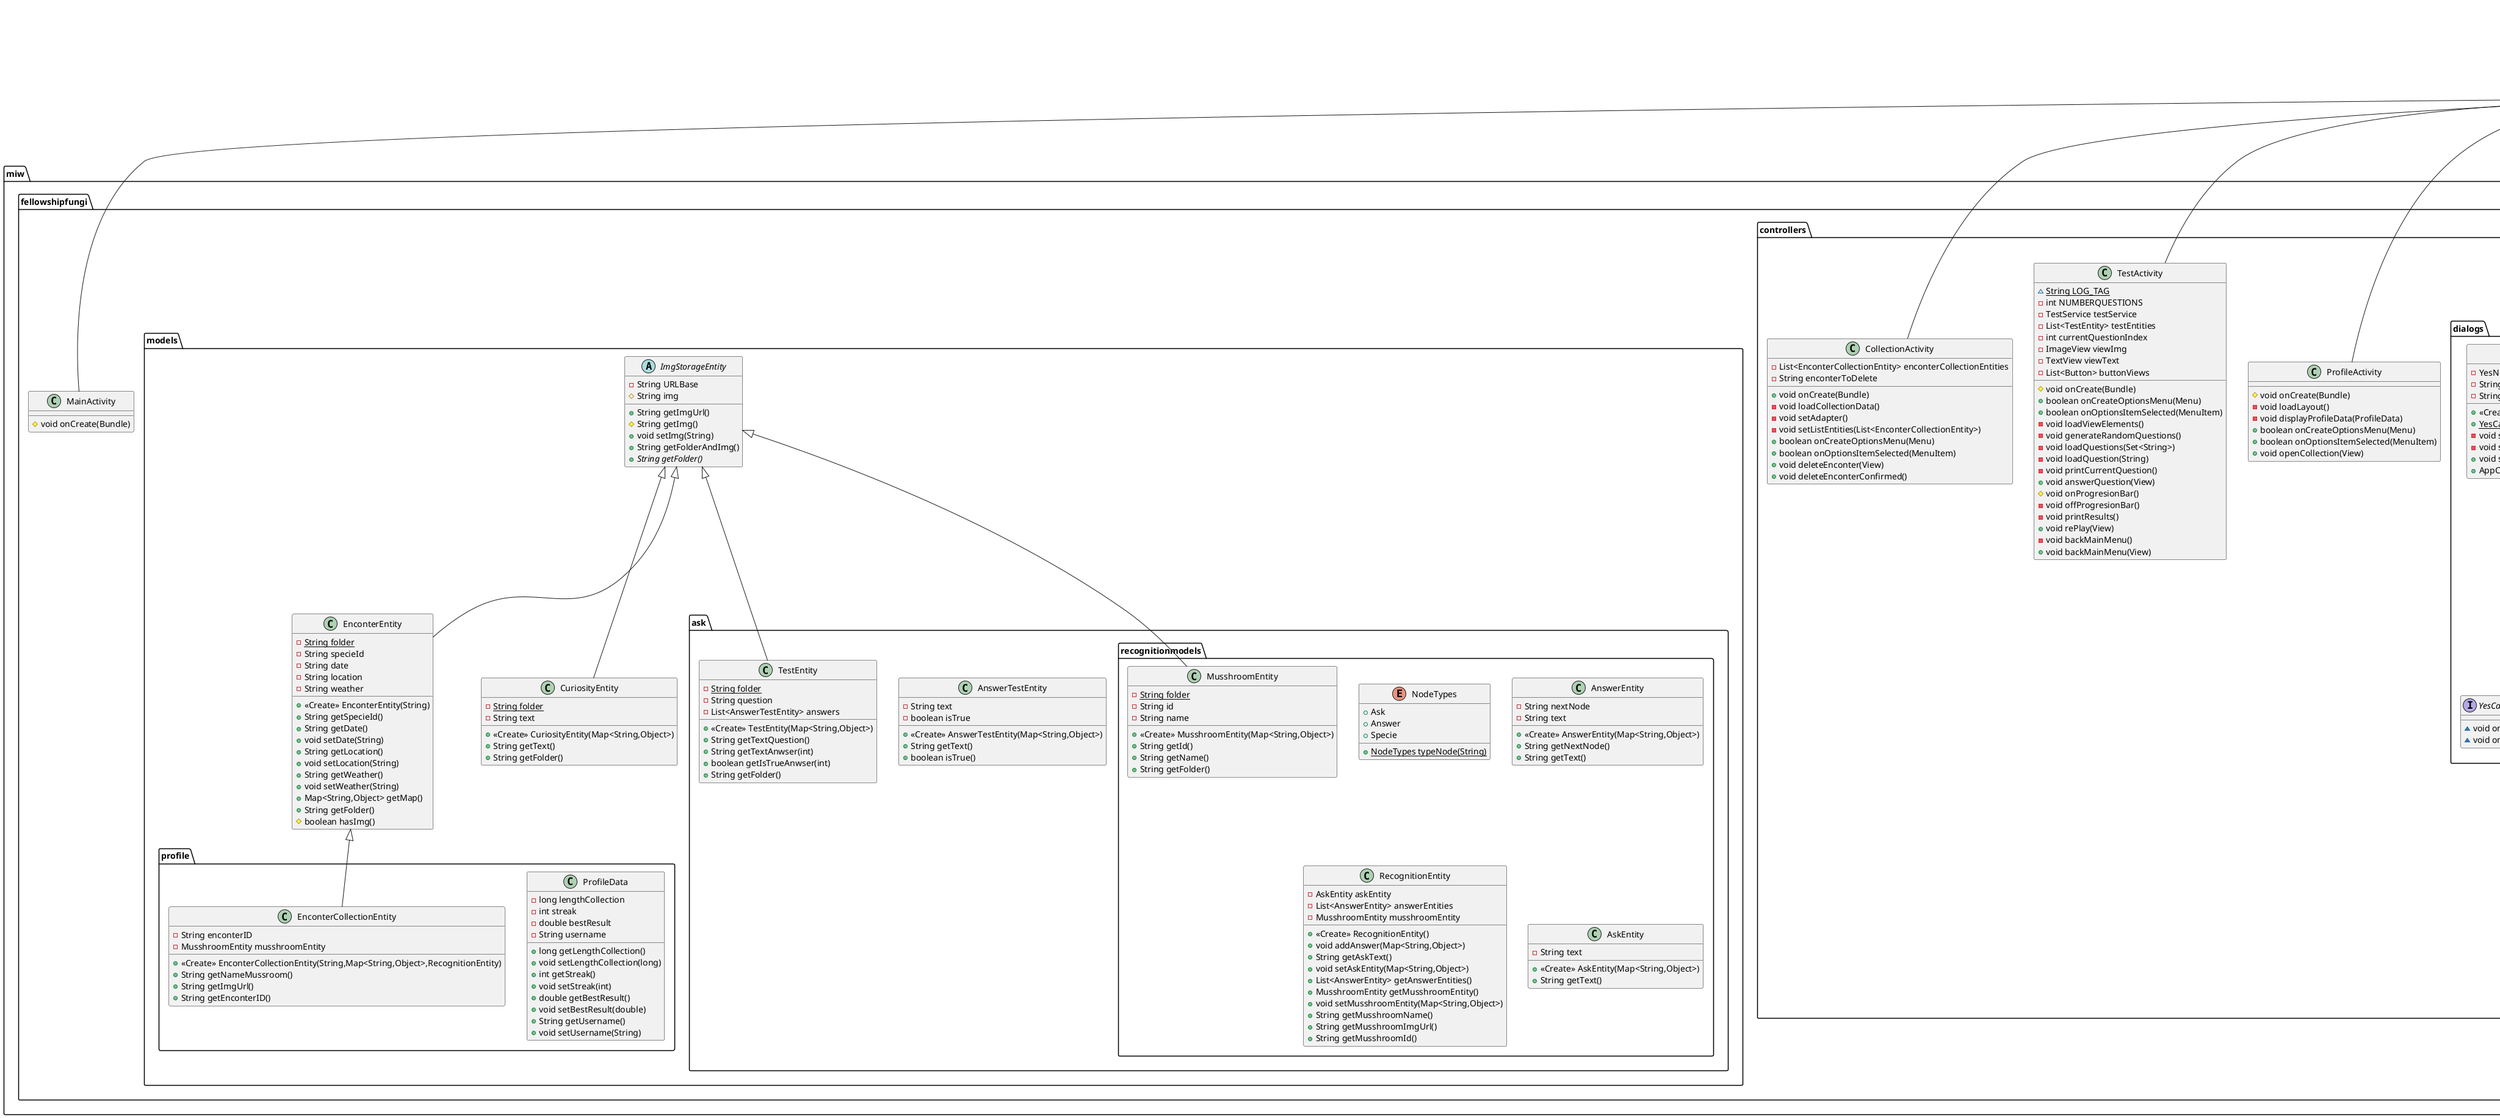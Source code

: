 @startuml
class miw.fellowshipfungi.controllers.ProfileActivity {
# void onCreate(Bundle)
- void loadLayout()
- void displayProfileData(ProfileData)
+ boolean onCreateOptionsMenu(Menu)
+ boolean onOptionsItemSelected(MenuItem)
+ void openCollection(View)
}

enum miw.fellowshipfungi.models.ask.recognitionmodels.NodeTypes {
+  Ask
+  Answer
+  Specie
+ {static} NodeTypes typeNode(String)
}


class miw.fellowshipfungi.models.profile.ProfileData {
- long lengthCollection
- int streak
- double bestResult
- String username
+ long getLengthCollection()
+ void setLengthCollection(long)
+ int getStreak()
+ void setStreak(int)
+ double getBestResult()
+ void setBestResult(double)
+ String getUsername()
+ void setUsername(String)
}


class miw.fellowshipfungi.models.ask.AnswerTestEntity {
- String text
- boolean isTrue
+ <<Create>> AnswerTestEntity(Map<String,Object>)
+ String getText()
+ boolean isTrue()
}


class miw.fellowshipfungi.models.ask.TestEntity {
- {static} String folder
- String question
- List<AnswerTestEntity> answers
+ <<Create>> TestEntity(Map<String,Object>)
+ String getTextQuestion()
+ String getTextAnwser(int)
+ boolean getIsTrueAnwser(int)
+ String getFolder()
}


class miw.fellowshipfungi.models.EnconterEntity {
- {static} String folder
- String specieId
- String date
- String location
- String weather
+ <<Create>> EnconterEntity(String)
+ String getSpecieId()
+ String getDate()
+ void setDate(String)
+ String getLocation()
+ void setLocation(String)
+ String getWeather()
+ void setWeather(String)
+ Map<String,Object> getMap()
+ String getFolder()
# boolean hasImg()
}


class miw.fellowshipfungi.controllers.TestActivity {
~ {static} String LOG_TAG
- int NUMBERQUESTIONS
- TestService testService
- List<TestEntity> testEntities
- int currentQuestionIndex
- ImageView viewImg
- TextView viewText
- List<Button> buttonViews
# void onCreate(Bundle)
+ boolean onCreateOptionsMenu(Menu)
+ boolean onOptionsItemSelected(MenuItem)
- void loadViewElements()
- void generateRandomQuestions()
- void loadQuestions(Set<String>)
- void loadQuestion(String)
- void printCurrentQuestion()
+ void answerQuestion(View)
# void onProgresionBar()
- void offProgresionBar()
- void printResults()
+ void rePlay(View)
- void backMainMenu()
+ void backMainMenu(View)
}


class miw.fellowshipfungi.controllers.CollectionActivity {
- List<EnconterCollectionEntity> enconterCollectionEntities
- String enconterToDelete
+ void onCreate(Bundle)
- void loadCollectionData()
- void setAdapter()
- void setListEntities(List<EnconterCollectionEntity>)
+ boolean onCreateOptionsMenu(Menu)
+ boolean onOptionsItemSelected(MenuItem)
+ void deleteEnconter(View)
+ void deleteEnconterConfirmed()
}


class miw.fellowshipfungi.controllers.MainMenuActivity {
- {static} String LOG_TAG
- {static} String ROOT_IMG_URL
- {static} int RC_SIGN_IN
- FirebaseAuth mFirebaseAuth
- FirebaseAuth.AuthStateListener mAuthStateListener
# void onCreate(Bundle)
- void loadTittleImg()
+ void onRecognitionClick(View)
+ void onOpenCuriosityClick(View)
+ void onOpenTestClick(View)
+ void onOpenProfileClick(View)
+ void onLoginClick(View)
+ void onLogoutClick(View)
# void onPause()
# void onResume()
- void setVisibilyAuth()
}


class miw.fellowshipfungi.controllers.services.ProfileService {
- {static} String LOG_TAG
- {static} ProfileService instance
- DocumentReference userRef
- <<Create>> ProfileService()
+ {static} ProfileService getInstance()
+ void getProfileData(OnProfileDataListener)
+ void getCurrentStreak(OnGetCurrentStreakListener)
+ void getLengthCollection(OnLengthCollectionListener)
+ void getBestResult(OnGetBestResultListener)
}


interface miw.fellowshipfungi.controllers.services.ProfileService$OnProfileDataListener {
~ void onProfileDataLoaded(ProfileData)
}

interface miw.fellowshipfungi.controllers.services.ProfileService$OnGetCurrentStreakListener {
~ void onGetCurrentStreak(int)
}

interface miw.fellowshipfungi.controllers.services.ProfileService$OnLengthCollectionListener {
~ void onLengthRetrieved(long)
}

interface miw.fellowshipfungi.controllers.services.ProfileService$OnGetBestResultListener {
~ void onGetBestResult(double)
}

class miw.fellowshipfungi.controllers.RecognitionActivity {
~ {static} String LOG_TAG
- RecognitionEntity recognitionEntity
- String currentNode
- String previusNode
- int countAsks
- RecognitionService recognitionService
- View progressBar
+ void onCreate(Bundle)
- void createViewMusshroom()
- void createViewAsk()
- void loadAskAndAnswers()
- void printAsk()
+ void loadSpecie()
- void printSpecie()
+ void repliedAsk(View)
+ boolean onCreateOptionsMenu(Menu)
+ boolean onOptionsItemSelected(MenuItem)
- void navigateToNode(String)
- void printStepCount()
# void setupProgresionBar()
- void offProgresionBar()
- void showYesNoDialog_Anular()
+ void openMainMenu(View)
- YesCancelDialog.YesNoDialogCallback openMainMenu()
+ void openCreateEnconter(View)
+ void visibilityCreateEnconterAsk()
}


class miw.fellowshipfungi.models.ask.recognitionmodels.AnswerEntity {
- String nextNode
- String text
+ <<Create>> AnswerEntity(Map<String,Object>)
+ String getNextNode()
+ String getText()
}


abstract class miw.fellowshipfungi.controllers.services.BaseService {
# {static} String COLLECTION_PROFILE
# {static} String COLLECTION_ENCONTERS
# {static} String COLLECTION_CURIOSITY
# {static} String CURIOSITY_DOCUMENT
# {static} String COLLECTION_TEST
# {static} String TEST_DOCUMENT
# {static} String COLLECTION_RECOGNITION
# {static} String ASK_DOCUMENT
# {static} String ANSWER_DOCUMENT
# {static} String SPECIES_DOCUMENT
# FirebaseFirestore db
- String userId
- String nameUser
+ <<Create>> BaseService()
# String getUserId()
# String getName()
# void handleFirestoreError(String,String,Exception)
# DocumentReference getProfileDocument()
}


class miw.fellowshipfungi.controllers.CreateEnconterActivity {
- {static} int REQUEST_IMAGE_PICK
- EnconterEntity enconterEntity
- Uri imageUri
# void onCreate(Bundle)
+ boolean onCreateOptionsMenu(Menu)
+ boolean onOptionsItemSelected(MenuItem)
- void showDatePickerDialog(View)
+ void saveEnconter(View)
- boolean validateImage()
- void returnMainMenu()
- void selectImage(View)
# void onActivityResult(int,int,Intent)
- Uri saveImageToGallery(Bitmap)
}


class miw.fellowshipfungi.controllers.adapters.AnswerAdapter {
- List<AnswerEntity> answers
+ <<Create>> AnswerAdapter(List<AnswerEntity>)
+ ViewHolder onCreateViewHolder(ViewGroup,int)
+ void onBindViewHolder(ViewHolder,int)
+ int getItemCount()
}


class miw.fellowshipfungi.controllers.adapters.AnswerAdapter$ViewHolder {
+ Button answerButton
+ <<Create>> ViewHolder(View)
}


class miw.fellowshipfungi.controllers.adapters.EnconterAdapter {
- List<EnconterCollectionEntity> enconterCollectionEntities
+ <<Create>> EnconterAdapter(List<EnconterCollectionEntity>)
+ EnconterViewHolder onCreateViewHolder(ViewGroup,int)
+ void onBindViewHolder(EnconterViewHolder,int)
+ int getItemCount()
}


class miw.fellowshipfungi.controllers.adapters.EnconterAdapter$EnconterViewHolder {
~ ImageView mushroomImage
~ TextView nameMusshroom
~ Button deleteEnconter
+ <<Create>> EnconterViewHolder(View)
}


class miw.fellowshipfungi.models.ask.recognitionmodels.MusshroomEntity {
- {static} String folder
- String id
- String name
+ <<Create>> MusshroomEntity(Map<String,Object>)
+ String getId()
+ String getName()
+ String getFolder()
}


class miw.fellowshipfungi.controllers.services.EnconterService {
- {static} EnconterService instance
- {static} String folder
- <<Create>> EnconterService()
+ {static} EnconterService getInstance()
+ void saveEnconter(EnconterEntity,Uri)
- void saveEnconter(EnconterEntity)
- String generateNameImg()
}


class miw.fellowshipfungi.controllers.dialogs.YesCancelDialog {
- YesNoDialogCallback callback
- String titleResId
- String messageResId
+ <<Create>> YesCancelDialog()
+ {static} YesCancelDialog newInstance(String,String)
- void setTitleResId(String)
- void setMessageResId(String)
+ void setCallback(YesNoDialogCallback)
+ AppCompatDialog onCreateDialog(Bundle)
}


interface miw.fellowshipfungi.controllers.dialogs.YesCancelDialog$YesNoDialogCallback {
~ void onPositiveClick()
~ void onNegativeClick()
}

class miw.fellowshipfungi.controllers.services.CollectionService {
- {static} String LOG_TAG
- {static} CollectionService instance
+ <<Create>> CollectionService()
+ {static} CollectionService getInstance()
+ void getCollection(OnCollectionListener)
+ void deleteEnconter(String,OnDeleteEnconterListener)
- void deleteImage(String)
}


interface miw.fellowshipfungi.controllers.services.CollectionService$OnCollectionListener {
~ void onCollectionLoaded(List<EnconterCollectionEntity>)
~ void onFailure(String)
}

interface miw.fellowshipfungi.controllers.services.CollectionService$OnDeleteEnconterListener {
~ void onEnconterDeleted()
~ void onFailure(String)
}

abstract class miw.fellowshipfungi.models.ImgStorageEntity {
- String URLBase
# String img
+ String getImgUrl()
# String getImg()
+ void setImg(String)
+ String getFolderAndImg()
+ {abstract}String getFolder()
}


class miw.fellowshipfungi.controllers.dialogs.DatePickerFragment {
+ Dialog onCreateDialog(Bundle)
+ void onDateSet(DatePicker,int,int,int)
- String formatDate(int,int,int)
}

class miw.fellowshipfungi.controllers.services.AuthService {
- {static} AuthService instance
- FirebaseAuth mFirebaseAuth
- <<Create>> AuthService()
+ {static} AuthService getInstance()
+ boolean isLogged()
+ String getIdUserLogged()
+ String getUserName()
}


class miw.fellowshipfungi.controllers.CuriosityActivity {
~ {static} String LOG_TAG
- String baseIdCuriosity
- CuriosityService curiosityService
- String idCuriosity
- CuriosityEntity curiosityEntity
- ProgressBar progressBar
+ void onCreate(Bundle)
- String getDayIdCuriosity()
- void printCuriosity()
+ boolean onCreateOptionsMenu(Menu)
+ boolean onOptionsItemSelected(MenuItem)
- void backMainMenu()
- void updateStreakCuriosities()
}


class miw.fellowshipfungi.models.profile.EnconterCollectionEntity {
- String enconterID
- MusshroomEntity musshroomEntity
+ <<Create>> EnconterCollectionEntity(String,Map<String,Object>,RecognitionEntity)
+ String getNameMussroom()
+ String getImgUrl()
+ String getEnconterID()
}


class miw.fellowshipfungi.models.ask.recognitionmodels.RecognitionEntity {
- AskEntity askEntity
- List<AnswerEntity> answerEntities
- MusshroomEntity musshroomEntity
+ <<Create>> RecognitionEntity()
+ void addAnswer(Map<String,Object>)
+ String getAskText()
+ void setAskEntity(Map<String,Object>)
+ List<AnswerEntity> getAnswerEntities()
+ MusshroomEntity getMusshroomEntity()
+ void setMusshroomEntity(Map<String,Object>)
+ String getMusshroomName()
+ String getMusshroomImgUrl()
+ String getMusshroomId()
}


class miw.fellowshipfungi.controllers.services.CuriosityService {
~ {static} String LOG_TAG
- {static} CuriosityService instance
- CuriosityEntity curiosityEntity
- <<Create>> CuriosityService()
+ {static} CuriosityService getInstance()
+ void loadCuriosity(String,CuriosityService.CuriosityServiceCallback)
+ void updateStreakCuriosities()
- boolean isSameDay(Date,Date)
- boolean isYesterday(Date)
}


interface miw.fellowshipfungi.controllers.services.CuriosityService$CuriosityServiceCallback {
~ void onSuccess(CuriosityEntity)
~ void onFailure(Exception)
}

class miw.fellowshipfungi.MainActivity {
# void onCreate(Bundle)
}

class miw.fellowshipfungi.controllers.services.RecognitionService {
- {static} String LOG_TAG
- RecognitionEntity recognitionEntity
+ <<Create>> RecognitionService()
+ void loadSpecie(String,RecognitionServiceCallback)
+ void loadAskAndAnswers(String,RecognitionServiceCallback)
- void loadDocument(String,String,RecognitionServiceCallback)
- void loadAnswers(List<String>,RecognitionServiceCallback)
- void loadAnswer(String,AtomicInteger,int,RecognitionServiceCallback)
}


interface miw.fellowshipfungi.controllers.services.RecognitionService$RecognitionServiceCallback {
~ void onSuccess(RecognitionEntity)
~ void onFailure(Exception)
}

class miw.fellowshipfungi.controllers.services.TestService {
~ {static} String LOG_TAG
- {static} TestService instance
- TestEntity testEntity
- <<Create>> TestService()
+ {static} TestService getInstance()
+ void loadCuriosity(String,TestService.TestServiceCallback)
+ void updateBestResult(Double)
}


interface miw.fellowshipfungi.controllers.services.TestService$TestServiceCallback {
~ void onSuccess(TestEntity)
~ void onFailure(Exception)
}

class miw.fellowshipfungi.models.CuriosityEntity {
- {static} String folder
- String text
+ <<Create>> CuriosityEntity(Map<String,Object>)
+ String getText()
+ String getFolder()
}


class miw.fellowshipfungi.models.ask.recognitionmodels.AskEntity {
- String text
+ <<Create>> AskEntity(Map<String,Object>)
+ String getText()
}




androidx.appcompat.app.AppCompatActivity <|-- miw.fellowshipfungi.controllers.ProfileActivity
miw.fellowshipfungi.models.ImgStorageEntity <|-- miw.fellowshipfungi.models.ask.TestEntity
miw.fellowshipfungi.models.ImgStorageEntity <|-- miw.fellowshipfungi.models.EnconterEntity
androidx.appcompat.app.AppCompatActivity <|-- miw.fellowshipfungi.controllers.TestActivity
androidx.appcompat.app.AppCompatActivity <|-- miw.fellowshipfungi.controllers.CollectionActivity
androidx.appcompat.app.AppCompatActivity <|-- miw.fellowshipfungi.controllers.MainMenuActivity
miw.fellowshipfungi.controllers.services.BaseService <|-- miw.fellowshipfungi.controllers.services.ProfileService
miw.fellowshipfungi.controllers.services.ProfileService +.. miw.fellowshipfungi.controllers.services.ProfileService$OnProfileDataListener
miw.fellowshipfungi.controllers.services.ProfileService +.. miw.fellowshipfungi.controllers.services.ProfileService$OnGetCurrentStreakListener
miw.fellowshipfungi.controllers.services.ProfileService +.. miw.fellowshipfungi.controllers.services.ProfileService$OnLengthCollectionListener
miw.fellowshipfungi.controllers.services.ProfileService +.. miw.fellowshipfungi.controllers.services.ProfileService$OnGetBestResultListener
androidx.appcompat.app.AppCompatActivity <|-- miw.fellowshipfungi.controllers.RecognitionActivity
androidx.appcompat.app.AppCompatActivity <|-- miw.fellowshipfungi.controllers.CreateEnconterActivity
miw.fellowshipfungi.controllers.adapters.Adapter <|-- miw.fellowshipfungi.controllers.adapters.AnswerAdapter
miw.fellowshipfungi.controllers.adapters.AnswerAdapter +.. miw.fellowshipfungi.controllers.adapters.AnswerAdapter$ViewHolder
miw.fellowshipfungi.controllers.adapters.ViewHolder <|-- miw.fellowshipfungi.controllers.adapters.AnswerAdapter$ViewHolder
miw.fellowshipfungi.controllers.adapters.Adapter <|-- miw.fellowshipfungi.controllers.adapters.EnconterAdapter
miw.fellowshipfungi.controllers.adapters.EnconterAdapter +.. miw.fellowshipfungi.controllers.adapters.EnconterAdapter$EnconterViewHolder
miw.fellowshipfungi.controllers.adapters.ViewHolder <|-- miw.fellowshipfungi.controllers.adapters.EnconterAdapter$EnconterViewHolder
miw.fellowshipfungi.models.ImgStorageEntity <|-- miw.fellowshipfungi.models.ask.recognitionmodels.MusshroomEntity
miw.fellowshipfungi.controllers.services.BaseService <|-- miw.fellowshipfungi.controllers.services.EnconterService
androidx.fragment.app.DialogFragment <|-- miw.fellowshipfungi.controllers.dialogs.YesCancelDialog
miw.fellowshipfungi.controllers.dialogs.YesCancelDialog +.. miw.fellowshipfungi.controllers.dialogs.YesCancelDialog$YesNoDialogCallback
miw.fellowshipfungi.controllers.services.BaseService <|-- miw.fellowshipfungi.controllers.services.CollectionService
miw.fellowshipfungi.controllers.services.CollectionService +.. miw.fellowshipfungi.controllers.services.CollectionService$OnCollectionListener
miw.fellowshipfungi.controllers.services.CollectionService +.. miw.fellowshipfungi.controllers.services.CollectionService$OnDeleteEnconterListener
miw.fellowshipfungi.controllers.dialogs.OnDateSetListener <|.. miw.fellowshipfungi.controllers.dialogs.DatePickerFragment
androidx.fragment.app.DialogFragment <|-- miw.fellowshipfungi.controllers.dialogs.DatePickerFragment
androidx.appcompat.app.AppCompatActivity <|-- miw.fellowshipfungi.controllers.CuriosityActivity
miw.fellowshipfungi.models.EnconterEntity <|-- miw.fellowshipfungi.models.profile.EnconterCollectionEntity
miw.fellowshipfungi.controllers.services.BaseService <|-- miw.fellowshipfungi.controllers.services.CuriosityService
miw.fellowshipfungi.controllers.services.CuriosityService +.. miw.fellowshipfungi.controllers.services.CuriosityService$CuriosityServiceCallback
androidx.appcompat.app.AppCompatActivity <|-- miw.fellowshipfungi.MainActivity
miw.fellowshipfungi.controllers.services.BaseService <|-- miw.fellowshipfungi.controllers.services.RecognitionService
miw.fellowshipfungi.controllers.services.RecognitionService +.. miw.fellowshipfungi.controllers.services.RecognitionService$RecognitionServiceCallback
miw.fellowshipfungi.controllers.services.BaseService <|-- miw.fellowshipfungi.controllers.services.TestService
miw.fellowshipfungi.controllers.services.TestService +.. miw.fellowshipfungi.controllers.services.TestService$TestServiceCallback
miw.fellowshipfungi.models.ImgStorageEntity <|-- miw.fellowshipfungi.models.CuriosityEntity
@enduml